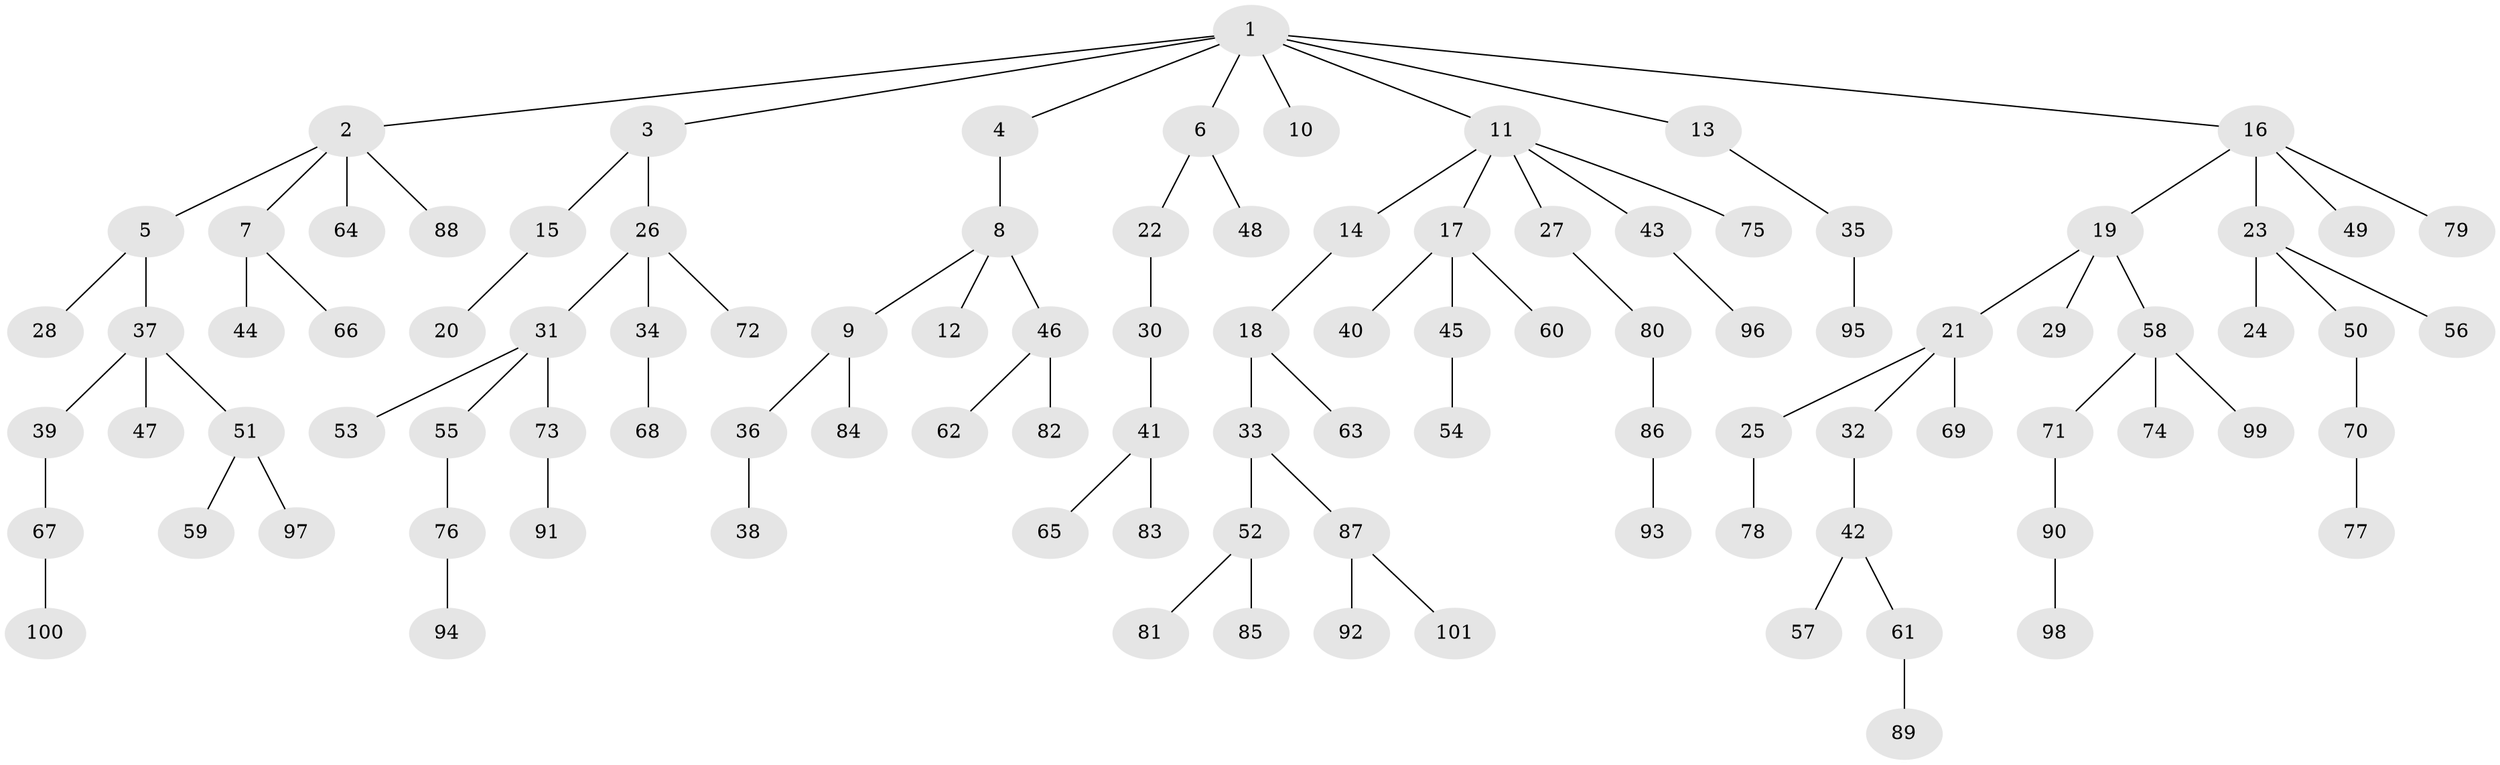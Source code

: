 // coarse degree distribution, {7: 0.014084507042253521, 4: 0.04225352112676056, 3: 0.18309859154929578, 2: 0.3380281690140845, 5: 0.014084507042253521, 1: 0.4084507042253521}
// Generated by graph-tools (version 1.1) at 2025/51/03/04/25 22:51:35]
// undirected, 101 vertices, 100 edges
graph export_dot {
  node [color=gray90,style=filled];
  1;
  2;
  3;
  4;
  5;
  6;
  7;
  8;
  9;
  10;
  11;
  12;
  13;
  14;
  15;
  16;
  17;
  18;
  19;
  20;
  21;
  22;
  23;
  24;
  25;
  26;
  27;
  28;
  29;
  30;
  31;
  32;
  33;
  34;
  35;
  36;
  37;
  38;
  39;
  40;
  41;
  42;
  43;
  44;
  45;
  46;
  47;
  48;
  49;
  50;
  51;
  52;
  53;
  54;
  55;
  56;
  57;
  58;
  59;
  60;
  61;
  62;
  63;
  64;
  65;
  66;
  67;
  68;
  69;
  70;
  71;
  72;
  73;
  74;
  75;
  76;
  77;
  78;
  79;
  80;
  81;
  82;
  83;
  84;
  85;
  86;
  87;
  88;
  89;
  90;
  91;
  92;
  93;
  94;
  95;
  96;
  97;
  98;
  99;
  100;
  101;
  1 -- 2;
  1 -- 3;
  1 -- 4;
  1 -- 6;
  1 -- 10;
  1 -- 11;
  1 -- 13;
  1 -- 16;
  2 -- 5;
  2 -- 7;
  2 -- 64;
  2 -- 88;
  3 -- 15;
  3 -- 26;
  4 -- 8;
  5 -- 28;
  5 -- 37;
  6 -- 22;
  6 -- 48;
  7 -- 44;
  7 -- 66;
  8 -- 9;
  8 -- 12;
  8 -- 46;
  9 -- 36;
  9 -- 84;
  11 -- 14;
  11 -- 17;
  11 -- 27;
  11 -- 43;
  11 -- 75;
  13 -- 35;
  14 -- 18;
  15 -- 20;
  16 -- 19;
  16 -- 23;
  16 -- 49;
  16 -- 79;
  17 -- 40;
  17 -- 45;
  17 -- 60;
  18 -- 33;
  18 -- 63;
  19 -- 21;
  19 -- 29;
  19 -- 58;
  21 -- 25;
  21 -- 32;
  21 -- 69;
  22 -- 30;
  23 -- 24;
  23 -- 50;
  23 -- 56;
  25 -- 78;
  26 -- 31;
  26 -- 34;
  26 -- 72;
  27 -- 80;
  30 -- 41;
  31 -- 53;
  31 -- 55;
  31 -- 73;
  32 -- 42;
  33 -- 52;
  33 -- 87;
  34 -- 68;
  35 -- 95;
  36 -- 38;
  37 -- 39;
  37 -- 47;
  37 -- 51;
  39 -- 67;
  41 -- 65;
  41 -- 83;
  42 -- 57;
  42 -- 61;
  43 -- 96;
  45 -- 54;
  46 -- 62;
  46 -- 82;
  50 -- 70;
  51 -- 59;
  51 -- 97;
  52 -- 81;
  52 -- 85;
  55 -- 76;
  58 -- 71;
  58 -- 74;
  58 -- 99;
  61 -- 89;
  67 -- 100;
  70 -- 77;
  71 -- 90;
  73 -- 91;
  76 -- 94;
  80 -- 86;
  86 -- 93;
  87 -- 92;
  87 -- 101;
  90 -- 98;
}
